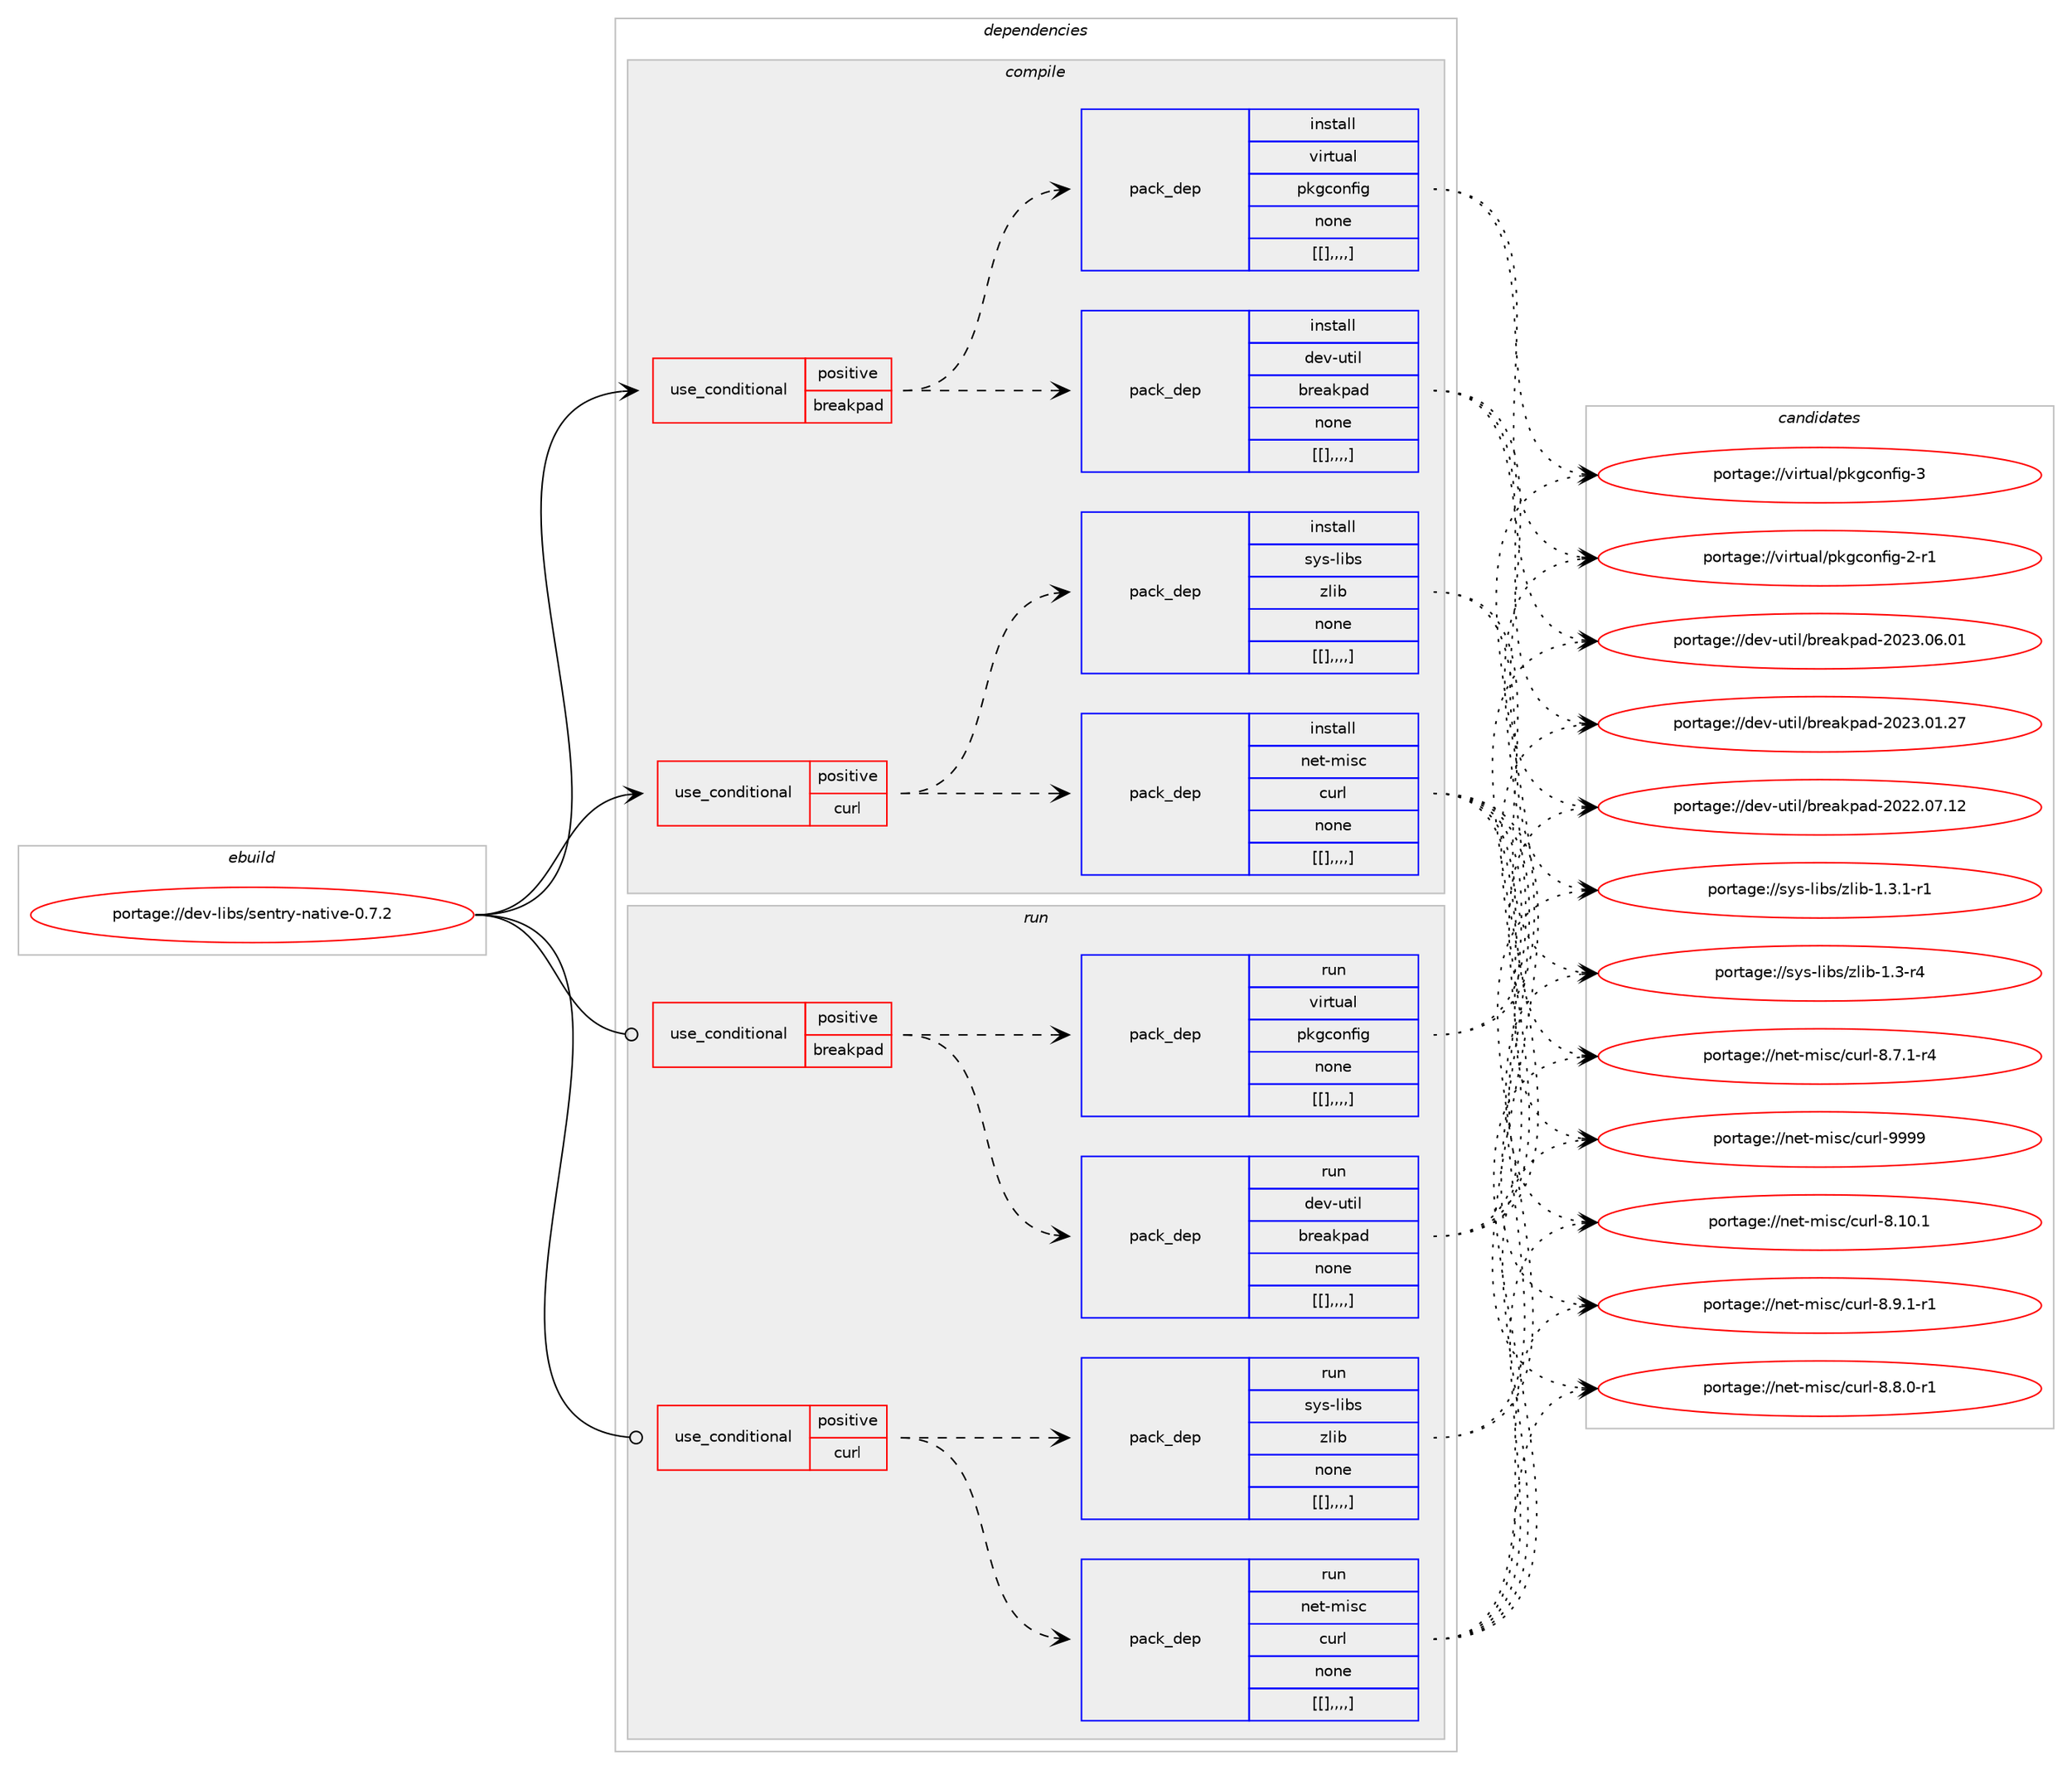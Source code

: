 digraph prolog {

# *************
# Graph options
# *************

newrank=true;
concentrate=true;
compound=true;
graph [rankdir=LR,fontname=Helvetica,fontsize=10,ranksep=1.5];#, ranksep=2.5, nodesep=0.2];
edge  [arrowhead=vee];
node  [fontname=Helvetica,fontsize=10];

# **********
# The ebuild
# **********

subgraph cluster_leftcol {
color=gray;
label=<<i>ebuild</i>>;
id [label="portage://dev-libs/sentry-native-0.7.2", color=red, width=4, href="../dev-libs/sentry-native-0.7.2.svg"];
}

# ****************
# The dependencies
# ****************

subgraph cluster_midcol {
color=gray;
label=<<i>dependencies</i>>;
subgraph cluster_compile {
fillcolor="#eeeeee";
style=filled;
label=<<i>compile</i>>;
subgraph cond29043 {
dependency115457 [label=<<TABLE BORDER="0" CELLBORDER="1" CELLSPACING="0" CELLPADDING="4"><TR><TD ROWSPAN="3" CELLPADDING="10">use_conditional</TD></TR><TR><TD>positive</TD></TR><TR><TD>breakpad</TD></TR></TABLE>>, shape=none, color=red];
subgraph pack85250 {
dependency115458 [label=<<TABLE BORDER="0" CELLBORDER="1" CELLSPACING="0" CELLPADDING="4" WIDTH="220"><TR><TD ROWSPAN="6" CELLPADDING="30">pack_dep</TD></TR><TR><TD WIDTH="110">install</TD></TR><TR><TD>dev-util</TD></TR><TR><TD>breakpad</TD></TR><TR><TD>none</TD></TR><TR><TD>[[],,,,]</TD></TR></TABLE>>, shape=none, color=blue];
}
dependency115457:e -> dependency115458:w [weight=20,style="dashed",arrowhead="vee"];
subgraph pack85251 {
dependency115459 [label=<<TABLE BORDER="0" CELLBORDER="1" CELLSPACING="0" CELLPADDING="4" WIDTH="220"><TR><TD ROWSPAN="6" CELLPADDING="30">pack_dep</TD></TR><TR><TD WIDTH="110">install</TD></TR><TR><TD>virtual</TD></TR><TR><TD>pkgconfig</TD></TR><TR><TD>none</TD></TR><TR><TD>[[],,,,]</TD></TR></TABLE>>, shape=none, color=blue];
}
dependency115457:e -> dependency115459:w [weight=20,style="dashed",arrowhead="vee"];
}
id:e -> dependency115457:w [weight=20,style="solid",arrowhead="vee"];
subgraph cond29044 {
dependency115460 [label=<<TABLE BORDER="0" CELLBORDER="1" CELLSPACING="0" CELLPADDING="4"><TR><TD ROWSPAN="3" CELLPADDING="10">use_conditional</TD></TR><TR><TD>positive</TD></TR><TR><TD>curl</TD></TR></TABLE>>, shape=none, color=red];
subgraph pack85252 {
dependency115461 [label=<<TABLE BORDER="0" CELLBORDER="1" CELLSPACING="0" CELLPADDING="4" WIDTH="220"><TR><TD ROWSPAN="6" CELLPADDING="30">pack_dep</TD></TR><TR><TD WIDTH="110">install</TD></TR><TR><TD>net-misc</TD></TR><TR><TD>curl</TD></TR><TR><TD>none</TD></TR><TR><TD>[[],,,,]</TD></TR></TABLE>>, shape=none, color=blue];
}
dependency115460:e -> dependency115461:w [weight=20,style="dashed",arrowhead="vee"];
subgraph pack85253 {
dependency115462 [label=<<TABLE BORDER="0" CELLBORDER="1" CELLSPACING="0" CELLPADDING="4" WIDTH="220"><TR><TD ROWSPAN="6" CELLPADDING="30">pack_dep</TD></TR><TR><TD WIDTH="110">install</TD></TR><TR><TD>sys-libs</TD></TR><TR><TD>zlib</TD></TR><TR><TD>none</TD></TR><TR><TD>[[],,,,]</TD></TR></TABLE>>, shape=none, color=blue];
}
dependency115460:e -> dependency115462:w [weight=20,style="dashed",arrowhead="vee"];
}
id:e -> dependency115460:w [weight=20,style="solid",arrowhead="vee"];
}
subgraph cluster_compileandrun {
fillcolor="#eeeeee";
style=filled;
label=<<i>compile and run</i>>;
}
subgraph cluster_run {
fillcolor="#eeeeee";
style=filled;
label=<<i>run</i>>;
subgraph cond29045 {
dependency115463 [label=<<TABLE BORDER="0" CELLBORDER="1" CELLSPACING="0" CELLPADDING="4"><TR><TD ROWSPAN="3" CELLPADDING="10">use_conditional</TD></TR><TR><TD>positive</TD></TR><TR><TD>breakpad</TD></TR></TABLE>>, shape=none, color=red];
subgraph pack85254 {
dependency115464 [label=<<TABLE BORDER="0" CELLBORDER="1" CELLSPACING="0" CELLPADDING="4" WIDTH="220"><TR><TD ROWSPAN="6" CELLPADDING="30">pack_dep</TD></TR><TR><TD WIDTH="110">run</TD></TR><TR><TD>dev-util</TD></TR><TR><TD>breakpad</TD></TR><TR><TD>none</TD></TR><TR><TD>[[],,,,]</TD></TR></TABLE>>, shape=none, color=blue];
}
dependency115463:e -> dependency115464:w [weight=20,style="dashed",arrowhead="vee"];
subgraph pack85255 {
dependency115465 [label=<<TABLE BORDER="0" CELLBORDER="1" CELLSPACING="0" CELLPADDING="4" WIDTH="220"><TR><TD ROWSPAN="6" CELLPADDING="30">pack_dep</TD></TR><TR><TD WIDTH="110">run</TD></TR><TR><TD>virtual</TD></TR><TR><TD>pkgconfig</TD></TR><TR><TD>none</TD></TR><TR><TD>[[],,,,]</TD></TR></TABLE>>, shape=none, color=blue];
}
dependency115463:e -> dependency115465:w [weight=20,style="dashed",arrowhead="vee"];
}
id:e -> dependency115463:w [weight=20,style="solid",arrowhead="odot"];
subgraph cond29046 {
dependency115466 [label=<<TABLE BORDER="0" CELLBORDER="1" CELLSPACING="0" CELLPADDING="4"><TR><TD ROWSPAN="3" CELLPADDING="10">use_conditional</TD></TR><TR><TD>positive</TD></TR><TR><TD>curl</TD></TR></TABLE>>, shape=none, color=red];
subgraph pack85256 {
dependency115467 [label=<<TABLE BORDER="0" CELLBORDER="1" CELLSPACING="0" CELLPADDING="4" WIDTH="220"><TR><TD ROWSPAN="6" CELLPADDING="30">pack_dep</TD></TR><TR><TD WIDTH="110">run</TD></TR><TR><TD>net-misc</TD></TR><TR><TD>curl</TD></TR><TR><TD>none</TD></TR><TR><TD>[[],,,,]</TD></TR></TABLE>>, shape=none, color=blue];
}
dependency115466:e -> dependency115467:w [weight=20,style="dashed",arrowhead="vee"];
subgraph pack85257 {
dependency115468 [label=<<TABLE BORDER="0" CELLBORDER="1" CELLSPACING="0" CELLPADDING="4" WIDTH="220"><TR><TD ROWSPAN="6" CELLPADDING="30">pack_dep</TD></TR><TR><TD WIDTH="110">run</TD></TR><TR><TD>sys-libs</TD></TR><TR><TD>zlib</TD></TR><TR><TD>none</TD></TR><TR><TD>[[],,,,]</TD></TR></TABLE>>, shape=none, color=blue];
}
dependency115466:e -> dependency115468:w [weight=20,style="dashed",arrowhead="vee"];
}
id:e -> dependency115466:w [weight=20,style="solid",arrowhead="odot"];
}
}

# **************
# The candidates
# **************

subgraph cluster_choices {
rank=same;
color=gray;
label=<<i>candidates</i>>;

subgraph choice85250 {
color=black;
nodesep=1;
choice10010111845117116105108479811410197107112971004550485051464854464849 [label="portage://dev-util/breakpad-2023.06.01", color=red, width=4,href="../dev-util/breakpad-2023.06.01.svg"];
choice10010111845117116105108479811410197107112971004550485051464849465055 [label="portage://dev-util/breakpad-2023.01.27", color=red, width=4,href="../dev-util/breakpad-2023.01.27.svg"];
choice10010111845117116105108479811410197107112971004550485050464855464950 [label="portage://dev-util/breakpad-2022.07.12", color=red, width=4,href="../dev-util/breakpad-2022.07.12.svg"];
dependency115458:e -> choice10010111845117116105108479811410197107112971004550485051464854464849:w [style=dotted,weight="100"];
dependency115458:e -> choice10010111845117116105108479811410197107112971004550485051464849465055:w [style=dotted,weight="100"];
dependency115458:e -> choice10010111845117116105108479811410197107112971004550485050464855464950:w [style=dotted,weight="100"];
}
subgraph choice85251 {
color=black;
nodesep=1;
choice1181051141161179710847112107103991111101021051034551 [label="portage://virtual/pkgconfig-3", color=red, width=4,href="../virtual/pkgconfig-3.svg"];
choice11810511411611797108471121071039911111010210510345504511449 [label="portage://virtual/pkgconfig-2-r1", color=red, width=4,href="../virtual/pkgconfig-2-r1.svg"];
dependency115459:e -> choice1181051141161179710847112107103991111101021051034551:w [style=dotted,weight="100"];
dependency115459:e -> choice11810511411611797108471121071039911111010210510345504511449:w [style=dotted,weight="100"];
}
subgraph choice85252 {
color=black;
nodesep=1;
choice110101116451091051159947991171141084557575757 [label="portage://net-misc/curl-9999", color=red, width=4,href="../net-misc/curl-9999.svg"];
choice1101011164510910511599479911711410845564649484649 [label="portage://net-misc/curl-8.10.1", color=red, width=4,href="../net-misc/curl-8.10.1.svg"];
choice110101116451091051159947991171141084556465746494511449 [label="portage://net-misc/curl-8.9.1-r1", color=red, width=4,href="../net-misc/curl-8.9.1-r1.svg"];
choice110101116451091051159947991171141084556465646484511449 [label="portage://net-misc/curl-8.8.0-r1", color=red, width=4,href="../net-misc/curl-8.8.0-r1.svg"];
choice110101116451091051159947991171141084556465546494511452 [label="portage://net-misc/curl-8.7.1-r4", color=red, width=4,href="../net-misc/curl-8.7.1-r4.svg"];
dependency115461:e -> choice110101116451091051159947991171141084557575757:w [style=dotted,weight="100"];
dependency115461:e -> choice1101011164510910511599479911711410845564649484649:w [style=dotted,weight="100"];
dependency115461:e -> choice110101116451091051159947991171141084556465746494511449:w [style=dotted,weight="100"];
dependency115461:e -> choice110101116451091051159947991171141084556465646484511449:w [style=dotted,weight="100"];
dependency115461:e -> choice110101116451091051159947991171141084556465546494511452:w [style=dotted,weight="100"];
}
subgraph choice85253 {
color=black;
nodesep=1;
choice115121115451081059811547122108105984549465146494511449 [label="portage://sys-libs/zlib-1.3.1-r1", color=red, width=4,href="../sys-libs/zlib-1.3.1-r1.svg"];
choice11512111545108105981154712210810598454946514511452 [label="portage://sys-libs/zlib-1.3-r4", color=red, width=4,href="../sys-libs/zlib-1.3-r4.svg"];
dependency115462:e -> choice115121115451081059811547122108105984549465146494511449:w [style=dotted,weight="100"];
dependency115462:e -> choice11512111545108105981154712210810598454946514511452:w [style=dotted,weight="100"];
}
subgraph choice85254 {
color=black;
nodesep=1;
choice10010111845117116105108479811410197107112971004550485051464854464849 [label="portage://dev-util/breakpad-2023.06.01", color=red, width=4,href="../dev-util/breakpad-2023.06.01.svg"];
choice10010111845117116105108479811410197107112971004550485051464849465055 [label="portage://dev-util/breakpad-2023.01.27", color=red, width=4,href="../dev-util/breakpad-2023.01.27.svg"];
choice10010111845117116105108479811410197107112971004550485050464855464950 [label="portage://dev-util/breakpad-2022.07.12", color=red, width=4,href="../dev-util/breakpad-2022.07.12.svg"];
dependency115464:e -> choice10010111845117116105108479811410197107112971004550485051464854464849:w [style=dotted,weight="100"];
dependency115464:e -> choice10010111845117116105108479811410197107112971004550485051464849465055:w [style=dotted,weight="100"];
dependency115464:e -> choice10010111845117116105108479811410197107112971004550485050464855464950:w [style=dotted,weight="100"];
}
subgraph choice85255 {
color=black;
nodesep=1;
choice1181051141161179710847112107103991111101021051034551 [label="portage://virtual/pkgconfig-3", color=red, width=4,href="../virtual/pkgconfig-3.svg"];
choice11810511411611797108471121071039911111010210510345504511449 [label="portage://virtual/pkgconfig-2-r1", color=red, width=4,href="../virtual/pkgconfig-2-r1.svg"];
dependency115465:e -> choice1181051141161179710847112107103991111101021051034551:w [style=dotted,weight="100"];
dependency115465:e -> choice11810511411611797108471121071039911111010210510345504511449:w [style=dotted,weight="100"];
}
subgraph choice85256 {
color=black;
nodesep=1;
choice110101116451091051159947991171141084557575757 [label="portage://net-misc/curl-9999", color=red, width=4,href="../net-misc/curl-9999.svg"];
choice1101011164510910511599479911711410845564649484649 [label="portage://net-misc/curl-8.10.1", color=red, width=4,href="../net-misc/curl-8.10.1.svg"];
choice110101116451091051159947991171141084556465746494511449 [label="portage://net-misc/curl-8.9.1-r1", color=red, width=4,href="../net-misc/curl-8.9.1-r1.svg"];
choice110101116451091051159947991171141084556465646484511449 [label="portage://net-misc/curl-8.8.0-r1", color=red, width=4,href="../net-misc/curl-8.8.0-r1.svg"];
choice110101116451091051159947991171141084556465546494511452 [label="portage://net-misc/curl-8.7.1-r4", color=red, width=4,href="../net-misc/curl-8.7.1-r4.svg"];
dependency115467:e -> choice110101116451091051159947991171141084557575757:w [style=dotted,weight="100"];
dependency115467:e -> choice1101011164510910511599479911711410845564649484649:w [style=dotted,weight="100"];
dependency115467:e -> choice110101116451091051159947991171141084556465746494511449:w [style=dotted,weight="100"];
dependency115467:e -> choice110101116451091051159947991171141084556465646484511449:w [style=dotted,weight="100"];
dependency115467:e -> choice110101116451091051159947991171141084556465546494511452:w [style=dotted,weight="100"];
}
subgraph choice85257 {
color=black;
nodesep=1;
choice115121115451081059811547122108105984549465146494511449 [label="portage://sys-libs/zlib-1.3.1-r1", color=red, width=4,href="../sys-libs/zlib-1.3.1-r1.svg"];
choice11512111545108105981154712210810598454946514511452 [label="portage://sys-libs/zlib-1.3-r4", color=red, width=4,href="../sys-libs/zlib-1.3-r4.svg"];
dependency115468:e -> choice115121115451081059811547122108105984549465146494511449:w [style=dotted,weight="100"];
dependency115468:e -> choice11512111545108105981154712210810598454946514511452:w [style=dotted,weight="100"];
}
}

}
